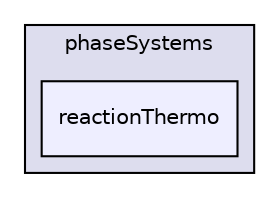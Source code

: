 digraph "applications/solvers/multiphase/reactingEulerFoam/phaseSystems/reactionThermo" {
  bgcolor=transparent;
  compound=true
  node [ fontsize="10", fontname="Helvetica"];
  edge [ labelfontsize="10", labelfontname="Helvetica"];
  subgraph clusterdir_bc741cf0feed825022d764837944696d {
    graph [ bgcolor="#ddddee", pencolor="black", label="phaseSystems" fontname="Helvetica", fontsize="10", URL="dir_bc741cf0feed825022d764837944696d.html"]
  dir_bafe31f824527cbb01e741fd4769c07f [shape=box, label="reactionThermo", style="filled", fillcolor="#eeeeff", pencolor="black", URL="dir_bafe31f824527cbb01e741fd4769c07f.html"];
  }
}
